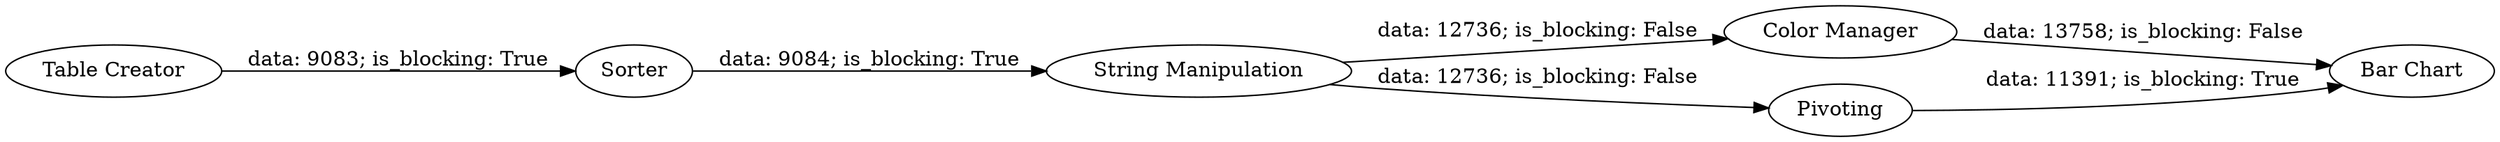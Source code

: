 digraph {
	"-7758219690245534067_76" [label=Sorter]
	"-7758219690245534067_91" [label="String Manipulation"]
	"-7758219690245534067_77" [label="Bar Chart"]
	"-7758219690245534067_47" [label="Color Manager"]
	"-7758219690245534067_3" [label="Table Creator"]
	"-7758219690245534067_75" [label=Pivoting]
	"-7758219690245534067_91" -> "-7758219690245534067_47" [label="data: 12736; is_blocking: False"]
	"-7758219690245534067_75" -> "-7758219690245534067_77" [label="data: 11391; is_blocking: True"]
	"-7758219690245534067_3" -> "-7758219690245534067_76" [label="data: 9083; is_blocking: True"]
	"-7758219690245534067_76" -> "-7758219690245534067_91" [label="data: 9084; is_blocking: True"]
	"-7758219690245534067_91" -> "-7758219690245534067_75" [label="data: 12736; is_blocking: False"]
	"-7758219690245534067_47" -> "-7758219690245534067_77" [label="data: 13758; is_blocking: False"]
	rankdir=LR
}
